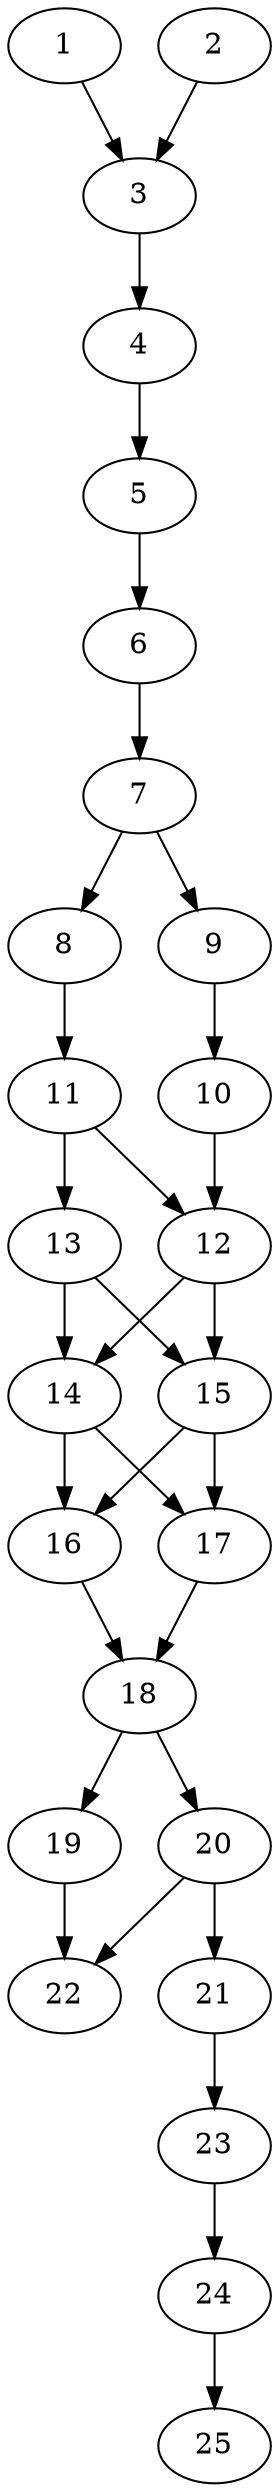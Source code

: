 // DAG automatically generated by daggen at Thu Oct  3 14:00:40 2019
// ./daggen --dot -n 25 --ccr 0.3 --fat 0.3 --regular 0.7 --density 0.7 --mindata 5242880 --maxdata 52428800 
digraph G {
  1 [size="147828053", alpha="0.03", expect_size="44348416"] 
  1 -> 3 [size ="44348416"]
  2 [size="87872853", alpha="0.06", expect_size="26361856"] 
  2 -> 3 [size ="26361856"]
  3 [size="47759360", alpha="0.14", expect_size="14327808"] 
  3 -> 4 [size ="14327808"]
  4 [size="118951253", alpha="0.09", expect_size="35685376"] 
  4 -> 5 [size ="35685376"]
  5 [size="84193280", alpha="0.01", expect_size="25257984"] 
  5 -> 6 [size ="25257984"]
  6 [size="143039147", alpha="0.07", expect_size="42911744"] 
  6 -> 7 [size ="42911744"]
  7 [size="19978240", alpha="0.00", expect_size="5993472"] 
  7 -> 8 [size ="5993472"]
  7 -> 9 [size ="5993472"]
  8 [size="108148053", alpha="0.19", expect_size="32444416"] 
  8 -> 11 [size ="32444416"]
  9 [size="51066880", alpha="0.17", expect_size="15320064"] 
  9 -> 10 [size ="15320064"]
  10 [size="19537920", alpha="0.07", expect_size="5861376"] 
  10 -> 12 [size ="5861376"]
  11 [size="148210347", alpha="0.17", expect_size="44463104"] 
  11 -> 12 [size ="44463104"]
  11 -> 13 [size ="44463104"]
  12 [size="173380267", alpha="0.05", expect_size="52014080"] 
  12 -> 14 [size ="52014080"]
  12 -> 15 [size ="52014080"]
  13 [size="61067947", alpha="0.02", expect_size="18320384"] 
  13 -> 14 [size ="18320384"]
  13 -> 15 [size ="18320384"]
  14 [size="171864747", alpha="0.13", expect_size="51559424"] 
  14 -> 16 [size ="51559424"]
  14 -> 17 [size ="51559424"]
  15 [size="83913387", alpha="0.01", expect_size="25174016"] 
  15 -> 16 [size ="25174016"]
  15 -> 17 [size ="25174016"]
  16 [size="88398507", alpha="0.11", expect_size="26519552"] 
  16 -> 18 [size ="26519552"]
  17 [size="143837867", alpha="0.02", expect_size="43151360"] 
  17 -> 18 [size ="43151360"]
  18 [size="145619627", alpha="0.11", expect_size="43685888"] 
  18 -> 19 [size ="43685888"]
  18 -> 20 [size ="43685888"]
  19 [size="136355840", alpha="0.08", expect_size="40906752"] 
  19 -> 22 [size ="40906752"]
  20 [size="115572053", alpha="0.13", expect_size="34671616"] 
  20 -> 21 [size ="34671616"]
  20 -> 22 [size ="34671616"]
  21 [size="167297707", alpha="0.14", expect_size="50189312"] 
  21 -> 23 [size ="50189312"]
  22 [size="140400640", alpha="0.05", expect_size="42120192"] 
  23 [size="23947947", alpha="0.19", expect_size="7184384"] 
  23 -> 24 [size ="7184384"]
  24 [size="42345813", alpha="0.06", expect_size="12703744"] 
  24 -> 25 [size ="12703744"]
  25 [size="147869013", alpha="0.02", expect_size="44360704"] 
}
